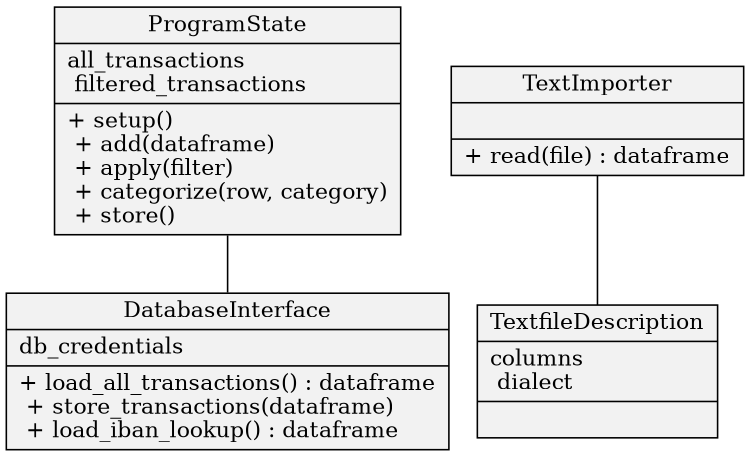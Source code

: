 digraph hierarchy {
size="5,5"
node[   shape=record,
        style=filled,
        fillcolor=gray95]
edge[dir=back, arrowtail=none]


ps[label = "{ProgramState|
                all_transactions\l
                filtered_transactions\l|
                + setup()\l
                + add(dataframe)\l
                + apply(filter)\l
                + categorize(row, category)\l
                + store()\l
                }"]
imp[label = "{TextImporter|| + read(file) : dataframe}"]
tfd[label = "{TextfileDescription|
                columns\l
                dialect\l|
                }"]
db[label = "{DatabaseInterface|
                db_credentials\l|
                + load_all_transactions() : dataframe\l
                + store_transactions(dataframe)\l
                + load_iban_lookup() : dataframe\l}"]


ps -> db
imp -> tfd

}

